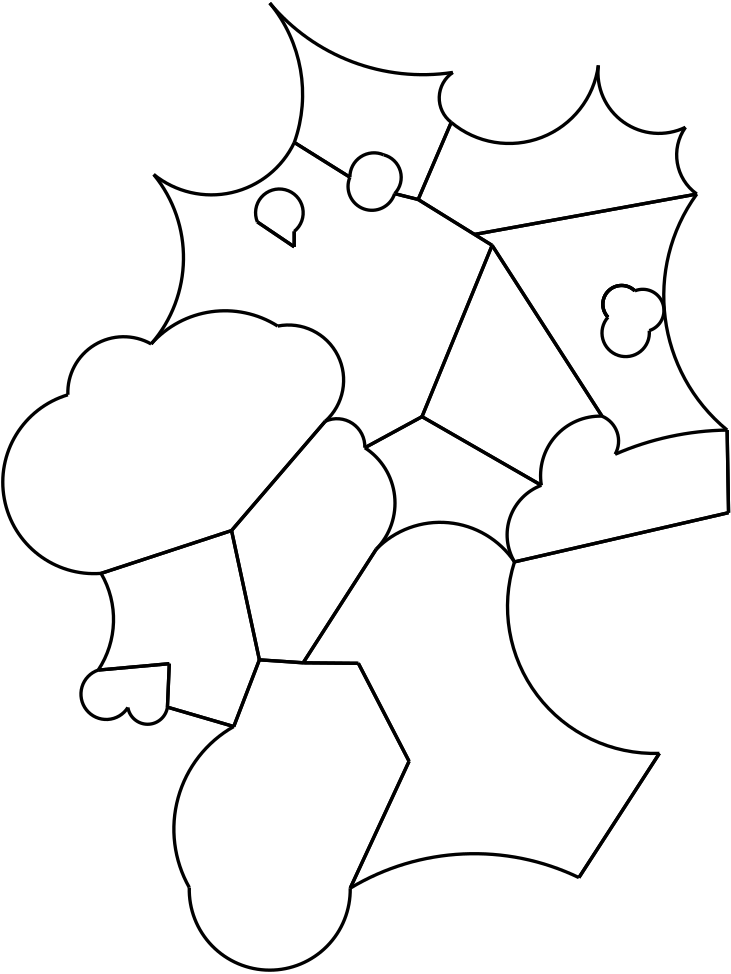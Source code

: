 <?xml version="1.0"?>
<!DOCTYPE ipe SYSTEM "ipe.dtd">
<ipe version="70005" creator="Ipe 7.1.1">
<info created="D:20110803231932" modified="D:20121130210434"/>
<ipestyle name="basic">
<pen name="heavier" value="0.8"/>
<pen name="fat" value="1.2"/>
<pen name="ultrafat" value="2"/>
<color name="red" value="1 0 0"/>
<color name="green" value="0 1 0"/>
<color name="blue" value="0 0 1"/>
<color name="yellow" value="1 1 0"/>
<color name="orange" value="1 0.647 0"/>
<color name="gold" value="1 0.843 0"/>
<color name="purple" value="0.627 0.125 0.941"/>
<color name="gray" value="0.745"/>
<color name="lightblue" value="0.678 0.847 0.902"/>
<color name="lightcyan" value="0.878 1 1"/>
<color name="lightgray" value="0.827"/>
<color name="lightgreen" value="0.565 0.933 0.565"/>
<color name="lightyellow" value="1 1 0.878"/>
<dashstyle name="dashed" value="[4] 0"/>
<dashstyle name="dotted" value="[1 3] 0"/>
<dashstyle name="dash dotted" value="[4 2 1 2] 0"/>
<dashstyle name="dash dot dotted" value="[4 2 1 2 1 2] 0"/>
</ipestyle>
<page>
<layer name="alpha"/>
<layer name="beta"/>
<view layers="beta" active="beta"/>
<path layer="beta" stroke="black" pen="fat">
361.473 608.344 m
360.965 638.074 l
</path>
<path stroke="black" pen="fat">
284.413 590.633 m
361.473 608.344 l
</path>
<path stroke="black" pen="fat">
134.56 551.679 m
160.143 553.976 l
</path>
<path stroke="black" pen="fat">
160.143 553.976 m
159.472 538.321 l
</path>
<path stroke="black" pen="fat">
145.232 538.211 m
-9.13153 0 0 9.13153 137.472 543.024 134.56 551.679 a
</path>
<path layer="alpha" stroke="gray" pen="fat">
145.232 538.211 m
134.56 551.679 l
</path>
<path layer="beta" stroke="black" pen="fat">
159.472 538.321 m
7.20707 0 0 -7.20707 152.343 539.381 145.232 538.211 a
</path>
<path layer="alpha" stroke="gray" pen="fat">
159.472 538.321 m
145.232 538.211 l
</path>
<path layer="beta" stroke="black" pen="fat">
160.143 553.976 m
134.56 551.679 l
</path>
<path stroke="black" pen="fat">
159.472 538.321 m
160.143 553.976 l
</path>
<path stroke="black" pen="fat">
182.551 601.911 m
192.576 555.366 l
</path>
<path stroke="black" pen="fat">
135.576 586.491 m
182.551 601.911 l
</path>
<path stroke="black" pen="fat">
183.347 531.351 m
159.472 538.321 l
</path>
<path stroke="black" pen="fat">
192.576 555.366 m
183.347 531.351 l
</path>
<path layer="alpha" stroke="gray" pen="fat">
191.86 712.993 m
205.108 709.591 l
</path>
<path layer="beta" stroke="black" pen="fat">
205.108 704.042 m
191.86 712.993 l
</path>
<path stroke="black" pen="fat">
205.108 709.591 m
205.108 704.042 l
</path>
<path stroke="black" pen="fat">
182.551 601.911 m
135.576 586.491 l
</path>
<path stroke="black" pen="fat">
199.162 675.52 m
19.8597 0 0 -19.8597 203.045 656.044 216.297 641.252 a
</path>
<path layer="alpha" stroke="gray" pen="fat">
199.162 675.52 m
216.297 641.252 l
</path>
<path layer="beta" stroke="black" pen="fat">
153.617 669.074 m
35.4956 0 0 -35.4956 180.178 645.527 199.162 675.52 a
</path>
<path layer="alpha" stroke="gray" pen="fat">
153.617 669.074 m
199.162 675.52 l
</path>
<path layer="beta" stroke="black" pen="fat">
123.633 650.779 m
20.1018 0 0 -20.1018 143.719 651.578 153.617 669.074 a
</path>
<path layer="alpha" stroke="gray" pen="fat">
123.633 650.779 m
153.617 669.074 l
</path>
<path layer="beta" stroke="black" pen="fat">
135.576 586.491 m
32.8853 0 0 -32.8853 133.087 619.282 123.633 650.779 a
</path>
<path layer="alpha" stroke="gray" pen="fat">
135.576 586.491 m
123.633 650.779 l
</path>
<path layer="beta" stroke="black" pen="fat">
216.297 641.252 m
182.551 601.911 l
</path>
<path stroke="black" pen="fat">
192.576 555.366 m
182.551 601.911 l
</path>
<path stroke="black" pen="fat">
182.551 601.911 m
216.297 641.252 l
</path>
<path stroke="black" pen="fat">
230.528 631.718 m
23.7292 0 0 -23.7292 217.668 611.776 234.646 595.198 a
</path>
<path layer="alpha" stroke="gray" pen="fat">
230.528 631.718 m
234.646 595.198 l
</path>
<path layer="beta" stroke="black" pen="fat">
216.297 641.252 m
10.0438 0 0 -10.0438 220.492 632.126 230.528 631.718 a
</path>
<path layer="alpha" stroke="gray" pen="fat">
216.297 641.252 m
230.528 631.718 l
</path>
<path layer="beta" stroke="black" pen="fat">
208.33 554.292 m
192.576 555.366 l
</path>
<path stroke="black" pen="fat">
234.646 595.198 m
208.33 554.292 l
</path>
<path stroke="black" pen="fat">
237.331 737.16 m
8.3907 0 0 -8.3907 235.242 729.034 241.27 723.197 a
</path>
<path layer="alpha" stroke="gray" pen="fat">
237.331 737.16 m
241.27 723.197 l
</path>
<path layer="beta" stroke="black" pen="fat">
225.158 729.104 m
8.69282 0 0 -8.69282 233.85 729.194 237.331 737.16 a
</path>
<path layer="alpha" stroke="gray" pen="fat">
225.158 729.104 m
237.331 737.16 l
</path>
<path layer="beta" stroke="black" pen="fat">
241.27 723.197 m
-8.58922 0 0 8.58922 233.08 725.784 225.158 729.104 a
</path>
<path layer="alpha" stroke="gray" pen="fat">
241.27 723.197 m
225.158 729.104 l
</path>
<path layer="beta" stroke="black" pen="fat">
183.347 531.351 m
192.576 555.366 l
</path>
<path stroke="black" pen="fat">
192.576 555.366 m
208.33 554.292 l
</path>
<path stroke="black" pen="fat">
228.201 554.113 m
246.461 518.846 l
</path>
<path stroke="black" pen="fat">
208.33 554.292 m
228.201 554.113 l
</path>
<path stroke="black" pen="fat">
246.461 518.846 m
225.274 473.161 l
</path>
<path stroke="black" pen="fat">
167.339 473.415 m
42.4503 0 0 -42.4503 204.241 494.398 183.347 531.351 a
</path>
<path layer="alpha" stroke="gray" pen="fat">
167.339 473.415 m
183.347 531.351 l
</path>
<path layer="beta" stroke="black" pen="fat">
225.274 473.161 m
-28.9753 0 0 28.9753 196.304 472.627 167.339 473.415 a
</path>
<path layer="alpha" stroke="gray" pen="fat">
225.274 473.161 m
167.339 473.415 l
</path>
<path layer="beta" stroke="black" pen="fat">
225.158 729.104 m
205.154 741.621 l
</path>
<path stroke="black" pen="fat">
249.736 721.08 m
241.27 723.197 l
</path>
<path stroke="black" pen="fat">
261.639 748.854 m
249.736 721.08 l
</path>
<path stroke="black" pen="fat">
191.86 712.993 m
205.108 704.042 l
</path>
<path stroke="black" pen="fat">
205.108 704.042 m
205.108 709.591 l
</path>
<path stroke="black" pen="fat">
205.154 741.621 m
225.158 729.104 l
</path>
<path stroke="black" pen="fat">
241.27 723.197 m
249.736 721.08 l
</path>
<path stroke="black" pen="fat">
270.008 708.514 m
276.357 704.579 l
</path>
<path stroke="black" pen="fat">
249.736 721.08 m
270.008 708.514 l
</path>
<path stroke="black" pen="fat">
251.116 642.907 m
230.528 631.718 l
</path>
<path stroke="black" pen="fat">
276.357 704.579 m
251.116 642.907 l
</path>
<path stroke="black" pen="fat">
230.528 631.718 m
251.116 642.907 l
</path>
<path stroke="black" pen="fat">
251.116 642.907 m
294.08 618.202 l
</path>
<path stroke="black" pen="fat">
251.116 642.907 m
276.357 704.579 l
</path>
<path stroke="black" pen="fat">
294.08 618.202 m
251.116 642.907 l
</path>
<path stroke="black" pen="fat">
276.357 704.579 m
315.921 643.086 l
</path>
<path layer="alpha" stroke="gray" pen="fat">
327.736 688.199 m
332.927 673.877 l
</path>
<path layer="beta" stroke="black" pen="fat">
208.33 554.292 m
234.646 595.198 l
</path>
<path stroke="black" pen="fat">
246.461 518.846 m
228.201 554.113 l
</path>
<path stroke="black" pen="fat">
228.201 554.113 m
208.33 554.292 l
</path>
<path stroke="black" pen="fat">
225.274 473.161 m
246.461 518.846 l
</path>
<path stroke="black" pen="fat">
234.646 595.198 m
32.2455 0 0 -32.2455 257.668 572.62 284.413 590.633 a
</path>
<path layer="alpha" stroke="gray" pen="fat">
234.646 595.198 m
284.413 590.633 l
</path>
<path layer="beta" stroke="black" pen="fat">
336.571 521.695 m
307.604 476.973 l
</path>
<path stroke="black" pen="fat">
249.736 721.08 m
261.639 748.854 l
</path>
<path stroke="black" pen="fat">
270.008 708.514 m
249.736 721.08 l
</path>
<path stroke="black" pen="fat">
350.039 723.054 m
270.008 708.514 l
</path>
<path stroke="black" pen="fat">
276.357 704.579 m
270.008 708.514 l
</path>
<path stroke="black" pen="fat">
315.921 643.086 m
276.357 704.579 l
</path>
<path layer="alpha" stroke="gray" pen="fat">
318.069 678.72 m
332.927 673.877 l
</path>
<path layer="beta" stroke="black" pen="fat">
270.008 708.514 m
350.039 723.054 l
</path>
<path stroke="black" pen="fat">
284.413 590.633 m
19.0964 0 0 -19.0964 300.854 600.347 294.08 618.202 a
</path>
<path layer="alpha" stroke="gray" pen="fat">
284.413 590.633 m
294.08 618.202 l
</path>
<path layer="beta" stroke="black" pen="fat">
294.08 618.202 m
21.4469 0 0 -21.4469 315.248 621.65 315.921 643.086 a
</path>
<path layer="alpha" stroke="gray" pen="fat">
294.08 618.202 m
315.921 643.086 l
</path>
<path layer="beta" stroke="black" pen="fat">
315.921 643.086 m
9.70909 0 0 -9.70909 312.18 634.126 320.645 629.371 a
</path>
<path layer="alpha" stroke="gray" pen="fat">
315.921 643.086 m
320.645 629.371 l
</path>
<path layer="beta" stroke="black" pen="fat">
320.645 629.371 m
104.313 0 0 -104.313 362.379 533.771 360.965 638.074 a
</path>
<path layer="alpha" stroke="gray" pen="fat">
320.645 629.371 m
360.965 638.074 l
</path>
<path layer="beta" stroke="black" pen="fat">
360.965 638.074 m
361.473 608.344 l
</path>
<path stroke="black" pen="fat">
361.473 608.344 m
284.413 590.633 l
</path>
<path stroke="black" pen="fat">
135.576 586.491 m
32.8658 0 0 -32.8658 107.206 569.898 134.56 551.679 a
</path>
<path layer="alpha" stroke="gray" pen="fat">
135.576 586.491 m
134.56 551.679 l
</path>
<path layer="beta" stroke="black" pen="fat">
159.472 538.321 m
183.347 531.351 l
</path>
<path stroke="black" pen="fat">
262.229 766.836 m
71.7646 0 0 -71.7646 251.411 837.781 196.307 791.806 a
</path>
<path layer="alpha" stroke="gray" pen="fat">
262.229 766.836 m
196.307 791.806 l
</path>
<path layer="beta" stroke="black" pen="fat">
196.307 791.806 m
51.6047 0 0 -51.6047 156.536 758.923 205.154 741.621 a
</path>
<path layer="alpha" stroke="gray" pen="fat">
196.307 791.806 m
205.154 741.621 l
</path>
<path layer="beta" stroke="black" pen="fat">
261.639 748.854 m
11.0817 0 0 -11.0817 268.402 757.633 262.229 766.836 a
</path>
<path layer="alpha" stroke="gray" pen="fat">
261.639 748.854 m
262.229 766.836 l
</path>
<path layer="beta" stroke="black" pen="fat">
205.154 741.621 m
33.0534 0 0 -33.0534 175.298 755.803 154.529 730.089 a
</path>
<path layer="alpha" stroke="gray" pen="fat">
205.154 741.621 m
154.529 730.089 l
</path>
<path layer="beta" stroke="black" pen="fat">
154.529 730.089 m
47.2323 0 0 -47.2323 118.022 700.12 153.617 669.074 a
</path>
<path layer="alpha" stroke="gray" pen="fat">
154.529 730.089 m
153.617 669.074 l
</path>
<path layer="beta" stroke="black" pen="fat">
336.571 521.695 m
52.8608 0 0 -52.8608 334.76 574.525 284.413 590.633 a
</path>
<path layer="alpha" stroke="gray" pen="fat">
336.571 521.695 m
284.413 590.633 l
</path>
<path layer="beta" stroke="black" pen="fat">
225.274 473.161 m
86.6595 0 0 -86.6595 269.965 398.914 307.604 476.973 a
</path>
<path layer="alpha" stroke="gray" pen="fat">
225.274 473.161 m
307.604 476.973 l
</path>
<path layer="beta" stroke="black" pen="fat">
307.604 476.973 m
336.571 521.695 l
</path>
<path stroke="black" pen="fat">
350.039 723.054 m
17.2461 0 0 -17.2461 360.039 737.105 345.973 747.084 a
</path>
<path layer="alpha" stroke="gray" pen="fat">
350.039 723.054 m
345.973 747.084 l
</path>
<path layer="beta" stroke="black" pen="fat">
345.973 747.084 m
21.9304 0 0 -21.9304 336.394 766.812 314.614 769.377 a
</path>
<path layer="alpha" stroke="gray" pen="fat">
345.973 747.084 m
314.614 769.377 l
</path>
<path layer="beta" stroke="black" pen="fat">
314.614 769.377 m
32.4073 0 0 -32.4073 282.491 773.662 261.639 748.854 a
</path>
<path layer="alpha" stroke="gray" pen="fat">
314.614 769.377 m
261.639 748.854 l
</path>
<path layer="beta" stroke="black" pen="fat">
360.965 638.074 m
62.5428 0 0 -62.5428 400.697 686.375 350.039 723.054 a
</path>
<path layer="alpha" stroke="gray" pen="fat">
360.965 638.074 m
350.039 723.054 l
</path>
<path layer="beta" stroke="black" pen="fat">
191.86 712.993 m
-8.57072 0 0 8.57072 199.769 716.296 205.108 709.591 a
</path>
<path layer="alpha" stroke="gray" pen="fat">
327.736 688.199 m
318.069 678.72 l
</path>
<path layer="beta" stroke="black" pen="fat">
318.069 678.72 m
6.77056 0 0 -6.77056 322.988 683.372 327.736 688.199 a
</path>
<path stroke="black" pen="fat">
318.069 678.72 m
6.77056 0 0 -6.77056 322.988 683.372 327.736 688.199 a
</path>
<path stroke="black" pen="fat">
318.069 678.72 m
6.77056 0 0 -6.77056 322.988 683.372 327.736 688.199 a
</path>
<path stroke="black" pen="fat">
318.069 678.72 m
8.52752 0 0 8.52752 324.439 673.051 332.927 673.877 a
</path>
<path stroke="black" pen="fat">
327.736 688.199 m
-7.62223 0 0 7.62223 330.601 681.136 332.927 673.877 a
</path>
</page>
</ipe>
